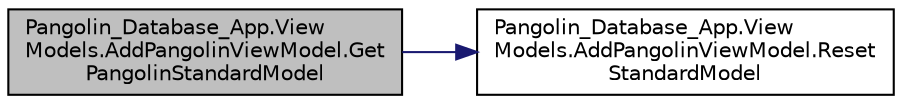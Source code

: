 digraph "Pangolin_Database_App.ViewModels.AddPangolinViewModel.GetPangolinStandardModel"
{
 // LATEX_PDF_SIZE
  edge [fontname="Helvetica",fontsize="10",labelfontname="Helvetica",labelfontsize="10"];
  node [fontname="Helvetica",fontsize="10",shape=record];
  rankdir="LR";
  Node1 [label="Pangolin_Database_App.View\lModels.AddPangolinViewModel.Get\lPangolinStandardModel",height=0.2,width=0.4,color="black", fillcolor="grey75", style="filled", fontcolor="black",tooltip="Factory to create a pangolin standard model"];
  Node1 -> Node2 [color="midnightblue",fontsize="10",style="solid"];
  Node2 [label="Pangolin_Database_App.View\lModels.AddPangolinViewModel.Reset\lStandardModel",height=0.2,width=0.4,color="black", fillcolor="white", style="filled",URL="$class_pangolin___database___app_1_1_view_models_1_1_add_pangolin_view_model.html#a857c84fe52b2796b033917786fb6d149",tooltip="Resets standardmodel if change of pangolin selection"];
}
